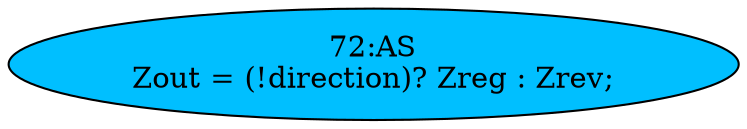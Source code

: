 strict digraph "" {
	node [label="\N"];
	"72:AS"	 [ast="<pyverilog.vparser.ast.Assign object at 0x7fd311d60590>",
		def_var="['Zout']",
		fillcolor=deepskyblue,
		label="72:AS
Zout = (!direction)? Zreg : Zrev;",
		statements="[]",
		style=filled,
		typ=Assign,
		use_var="['direction', 'Zreg', 'Zrev']"];
}

